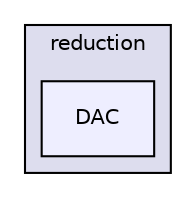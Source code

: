digraph "src/thermophysicalModels/chemistryModel/chemistryModel/TDACChemistryModel/reduction/DAC" {
  bgcolor=transparent;
  compound=true
  node [ fontsize="10", fontname="Helvetica"];
  edge [ labelfontsize="10", labelfontname="Helvetica"];
  subgraph clusterdir_11a35c86249c89795f10656fe50614a9 {
    graph [ bgcolor="#ddddee", pencolor="black", label="reduction" fontname="Helvetica", fontsize="10", URL="dir_11a35c86249c89795f10656fe50614a9.html"]
  dir_0d3fdc3fba0dee4ab1c10766f898f2b6 [shape=box, label="DAC", style="filled", fillcolor="#eeeeff", pencolor="black", URL="dir_0d3fdc3fba0dee4ab1c10766f898f2b6.html"];
  }
}
